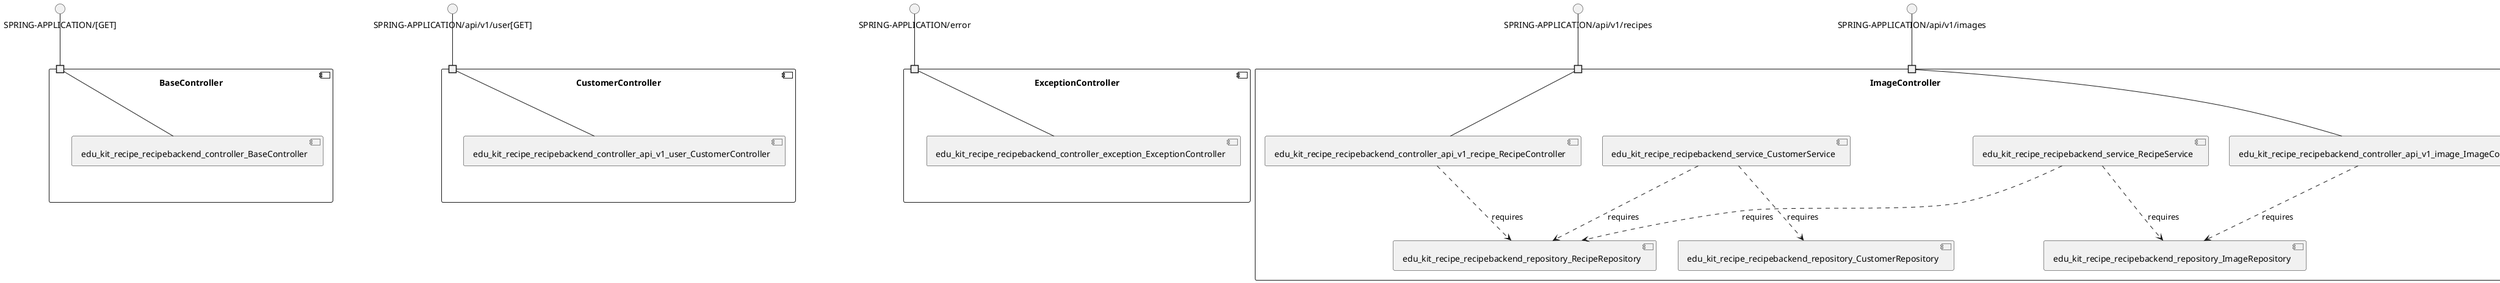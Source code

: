 @startuml
skinparam fixCircleLabelOverlapping true
component "BaseController\n\n\n\n\n\n" {
[edu_kit_recipe_recipebackend_controller_BaseController]
portin " " as BaseController.requires.SPRING_APPLICATION__GET_
"BaseController.requires.SPRING_APPLICATION__GET_"--[edu_kit_recipe_recipebackend_controller_BaseController]
}
interface "SPRING-APPLICATION/[GET]" as interface.SPRING_APPLICATION__GET_
interface.SPRING_APPLICATION__GET_--"BaseController.requires.SPRING_APPLICATION__GET_"
component "CustomerController\n\n\n\n\n\n" {
[edu_kit_recipe_recipebackend_controller_api_v1_user_CustomerController]
portin " " as CustomerController.requires.SPRING_APPLICATION_api_v1_user_GET_
"CustomerController.requires.SPRING_APPLICATION_api_v1_user_GET_"--[edu_kit_recipe_recipebackend_controller_api_v1_user_CustomerController]
}
interface "SPRING-APPLICATION/api/v1/user[GET]" as interface.SPRING_APPLICATION_api_v1_user_GET_
interface.SPRING_APPLICATION_api_v1_user_GET_--"CustomerController.requires.SPRING_APPLICATION_api_v1_user_GET_"
component "ExceptionController\n\n\n\n\n\n" {
[edu_kit_recipe_recipebackend_controller_exception_ExceptionController]
portin " " as ExceptionController.requires.SPRING_APPLICATION_error
"ExceptionController.requires.SPRING_APPLICATION_error"--[edu_kit_recipe_recipebackend_controller_exception_ExceptionController]
}
interface "SPRING-APPLICATION/error" as interface.SPRING_APPLICATION_error
interface.SPRING_APPLICATION_error--"ExceptionController.requires.SPRING_APPLICATION_error"
component "ImageController\n\n\n\n\n\n" {
[edu_kit_recipe_recipebackend_service_RecipeService]
[edu_kit_recipe_recipebackend_repository_RecipeRepository]
[edu_kit_recipe_recipebackend_controller_api_v1_image_ImageController]
[edu_kit_recipe_recipebackend_service_CustomerService]
[edu_kit_recipe_recipebackend_controller_api_v1_recipe_RecipeController]
[edu_kit_recipe_recipebackend_repository_CustomerRepository]
[edu_kit_recipe_recipebackend_repository_ImageRepository]
portin " " as ImageController.requires.SPRING_APPLICATION_api_v1_recipes
portin " " as ImageController.requires.SPRING_APPLICATION_api_v1_images
[edu_kit_recipe_recipebackend_service_RecipeService]..>[edu_kit_recipe_recipebackend_repository_RecipeRepository] : requires
[edu_kit_recipe_recipebackend_service_CustomerService]..>[edu_kit_recipe_recipebackend_repository_RecipeRepository] : requires
[edu_kit_recipe_recipebackend_controller_api_v1_recipe_RecipeController]..>[edu_kit_recipe_recipebackend_repository_RecipeRepository] : requires
[edu_kit_recipe_recipebackend_service_CustomerService]..>[edu_kit_recipe_recipebackend_repository_CustomerRepository] : requires
[edu_kit_recipe_recipebackend_service_RecipeService]..>[edu_kit_recipe_recipebackend_repository_ImageRepository] : requires
[edu_kit_recipe_recipebackend_controller_api_v1_image_ImageController]..>[edu_kit_recipe_recipebackend_repository_ImageRepository] : requires
"ImageController.requires.SPRING_APPLICATION_api_v1_images"--[edu_kit_recipe_recipebackend_controller_api_v1_image_ImageController]
"ImageController.requires.SPRING_APPLICATION_api_v1_recipes"--[edu_kit_recipe_recipebackend_controller_api_v1_recipe_RecipeController]
}
interface "SPRING-APPLICATION/api/v1/images" as interface.SPRING_APPLICATION_api_v1_images
interface.SPRING_APPLICATION_api_v1_images--"ImageController.requires.SPRING_APPLICATION_api_v1_images"
interface "SPRING-APPLICATION/api/v1/recipes" as interface.SPRING_APPLICATION_api_v1_recipes
interface.SPRING_APPLICATION_api_v1_recipes--"ImageController.requires.SPRING_APPLICATION_api_v1_recipes"
component "IngredientsController\n\n\n\n\n\n" {
[edu_kit_recipe_recipebackend_repository_IngredientRepository]
[edu_kit_recipe_recipebackend_controller_api_v1_ingredients_IngredientsController]
[edu_kit_recipe_recipebackend_controller_api_v1_tag_TagsController]
[edu_kit_recipe_recipebackend_repository_tag_TagRepository]
portin " " as IngredientsController.requires.SPRING_APPLICATION_api_v1_ingredients
portin " " as IngredientsController.requires.SPRING_APPLICATION_api_v1_tags
[edu_kit_recipe_recipebackend_controller_api_v1_ingredients_IngredientsController]..>[edu_kit_recipe_recipebackend_repository_IngredientRepository] : requires
[edu_kit_recipe_recipebackend_controller_api_v1_ingredients_IngredientsController]..>[edu_kit_recipe_recipebackend_repository_tag_TagRepository] : requires
[edu_kit_recipe_recipebackend_controller_api_v1_tag_TagsController]..>[edu_kit_recipe_recipebackend_repository_tag_TagRepository] : requires
"IngredientsController.requires.SPRING_APPLICATION_api_v1_ingredients"--[edu_kit_recipe_recipebackend_controller_api_v1_ingredients_IngredientsController]
"IngredientsController.requires.SPRING_APPLICATION_api_v1_tags"--[edu_kit_recipe_recipebackend_controller_api_v1_tag_TagsController]
}
interface "SPRING-APPLICATION/api/v1/ingredients" as interface.SPRING_APPLICATION_api_v1_ingredients
interface.SPRING_APPLICATION_api_v1_ingredients--"IngredientsController.requires.SPRING_APPLICATION_api_v1_ingredients"
interface "SPRING-APPLICATION/api/v1/tags" as interface.SPRING_APPLICATION_api_v1_tags
interface.SPRING_APPLICATION_api_v1_tags--"IngredientsController.requires.SPRING_APPLICATION_api_v1_tags"
component "UnitController\n\n\n\n\n\n" {
[edu_kit_recipe_recipebackend_controller_api_v1_units_UnitController]
[edu_kit_recipe_recipebackend_repository_UnitRepository]
portin " " as UnitController.requires.SPRING_APPLICATION_api_v1_units
[edu_kit_recipe_recipebackend_controller_api_v1_units_UnitController]..>[edu_kit_recipe_recipebackend_repository_UnitRepository] : requires
"UnitController.requires.SPRING_APPLICATION_api_v1_units"--[edu_kit_recipe_recipebackend_controller_api_v1_units_UnitController]
}
interface "SPRING-APPLICATION/api/v1/units" as interface.SPRING_APPLICATION_api_v1_units
interface.SPRING_APPLICATION_api_v1_units--"UnitController.requires.SPRING_APPLICATION_api_v1_units"

@enduml
